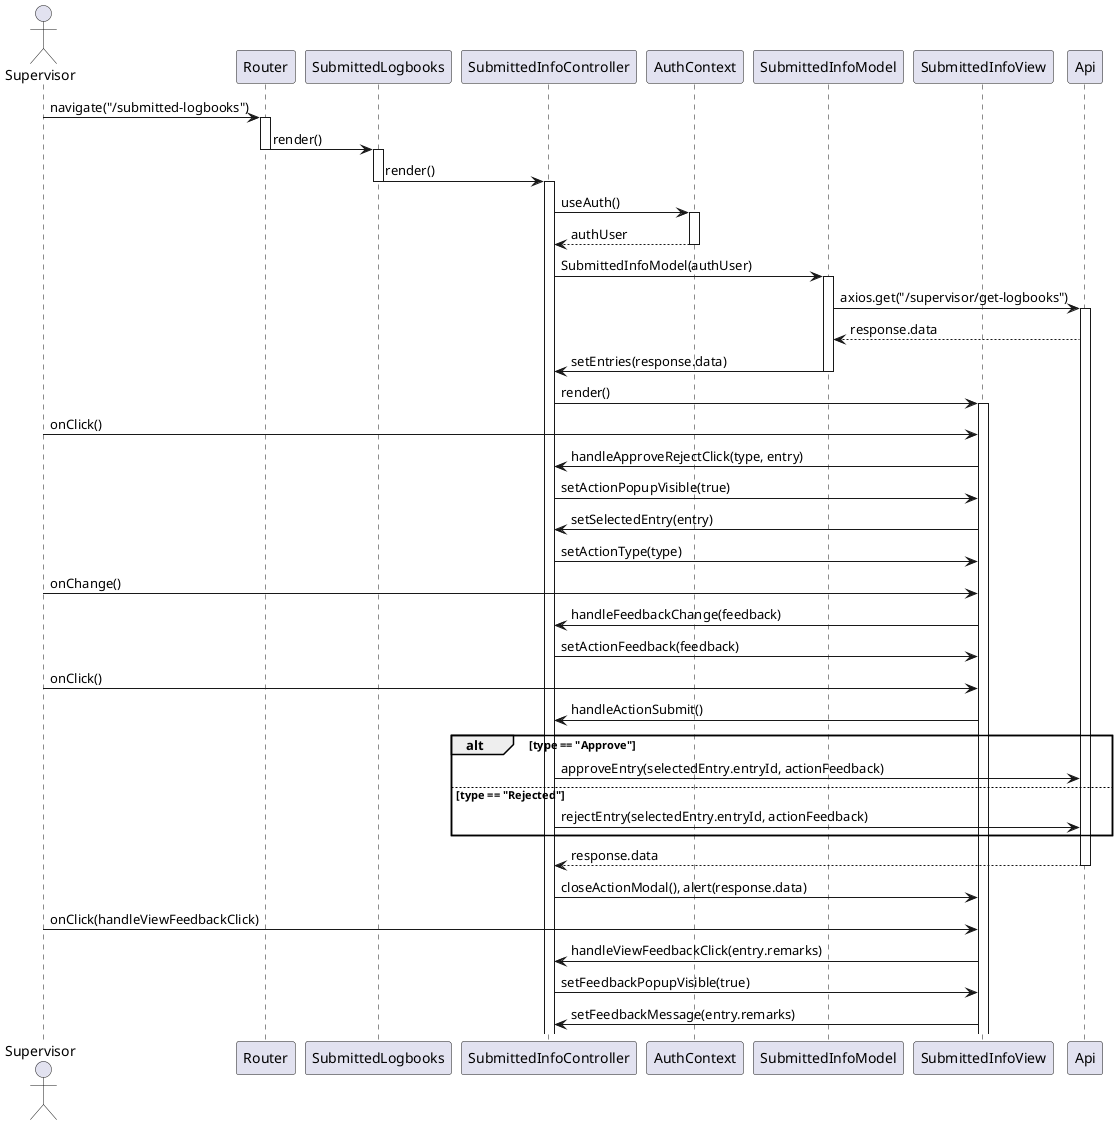 @startuml SubmittedLogbooksSequenceDiagram

actor Supervisor as User
participant Router
participant SubmittedLogbooks
participant SubmittedInfoController
participant AuthContext
participant SubmittedInfoModel
participant SubmittedInfoView
participant Api

User -> Router: navigate("/submitted-logbooks")
activate Router
Router -> SubmittedLogbooks: render()
deactivate Router
activate SubmittedLogbooks
SubmittedLogbooks -> SubmittedInfoController: render()
deactivate SubmittedLogbooks

activate SubmittedInfoController
SubmittedInfoController -> AuthContext: useAuth()
activate AuthContext
AuthContext --> SubmittedInfoController: authUser
deactivate AuthContext

SubmittedInfoController -> SubmittedInfoModel: SubmittedInfoModel(authUser)
activate SubmittedInfoModel
SubmittedInfoModel -> Api: axios.get("/supervisor/get-logbooks")
activate Api
Api --> SubmittedInfoModel: response.data
SubmittedInfoModel -> SubmittedInfoController: setEntries(response.data)
deactivate SubmittedInfoModel

SubmittedInfoController -> SubmittedInfoView: render()
activate SubmittedInfoView

User -> SubmittedInfoView: onClick()
SubmittedInfoView -> SubmittedInfoController: handleApproveRejectClick(type, entry)
SubmittedInfoController -> SubmittedInfoView: setActionPopupVisible(true)
SubmittedInfoView -> SubmittedInfoController: setSelectedEntry(entry)
SubmittedInfoController -> SubmittedInfoView: setActionType(type)

User -> SubmittedInfoView: onChange()
SubmittedInfoView -> SubmittedInfoController: handleFeedbackChange(feedback)
SubmittedInfoController -> SubmittedInfoView: setActionFeedback(feedback)

User -> SubmittedInfoView: onClick()
SubmittedInfoView -> SubmittedInfoController: handleActionSubmit()
alt type == "Approve"
    SubmittedInfoController -> Api: approveEntry(selectedEntry.entryId, actionFeedback)
else type == "Rejected"
    SubmittedInfoController -> Api: rejectEntry(selectedEntry.entryId, actionFeedback) 
end

Api --> SubmittedInfoController: response.data
deactivate Api
SubmittedInfoController -> SubmittedInfoView: closeActionModal(), alert(response.data)

User -> SubmittedInfoView: onClick(handleViewFeedbackClick)
SubmittedInfoView -> SubmittedInfoController: handleViewFeedbackClick(entry.remarks)
SubmittedInfoController -> SubmittedInfoView: setFeedbackPopupVisible(true)
SubmittedInfoView -> SubmittedInfoController: setFeedbackMessage(entry.remarks)

@enduml
